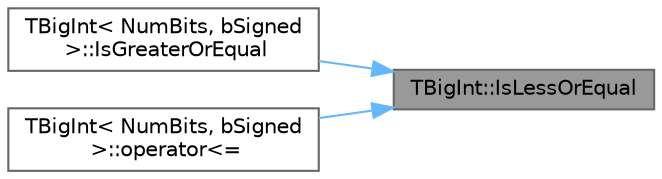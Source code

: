 digraph "TBigInt::IsLessOrEqual"
{
 // INTERACTIVE_SVG=YES
 // LATEX_PDF_SIZE
  bgcolor="transparent";
  edge [fontname=Helvetica,fontsize=10,labelfontname=Helvetica,labelfontsize=10];
  node [fontname=Helvetica,fontsize=10,shape=box,height=0.2,width=0.4];
  rankdir="RL";
  Node1 [id="Node000001",label="TBigInt::IsLessOrEqual",height=0.2,width=0.4,color="gray40", fillcolor="grey60", style="filled", fontcolor="black",tooltip="this <= Other"];
  Node1 -> Node2 [id="edge1_Node000001_Node000002",dir="back",color="steelblue1",style="solid",tooltip=" "];
  Node2 [id="Node000002",label="TBigInt\< NumBits, bSigned\l \>::IsGreaterOrEqual",height=0.2,width=0.4,color="grey40", fillcolor="white", style="filled",URL="$d1/db0/classTBigInt.html#a2fa6785a5336a1e810ec53300bc10c35",tooltip=" "];
  Node1 -> Node3 [id="edge2_Node000001_Node000003",dir="back",color="steelblue1",style="solid",tooltip=" "];
  Node3 [id="Node000003",label="TBigInt\< NumBits, bSigned\l \>::operator\<=",height=0.2,width=0.4,color="grey40", fillcolor="white", style="filled",URL="$d1/db0/classTBigInt.html#a4a2712c8742481de62947c5a9244b8ec",tooltip=" "];
}
